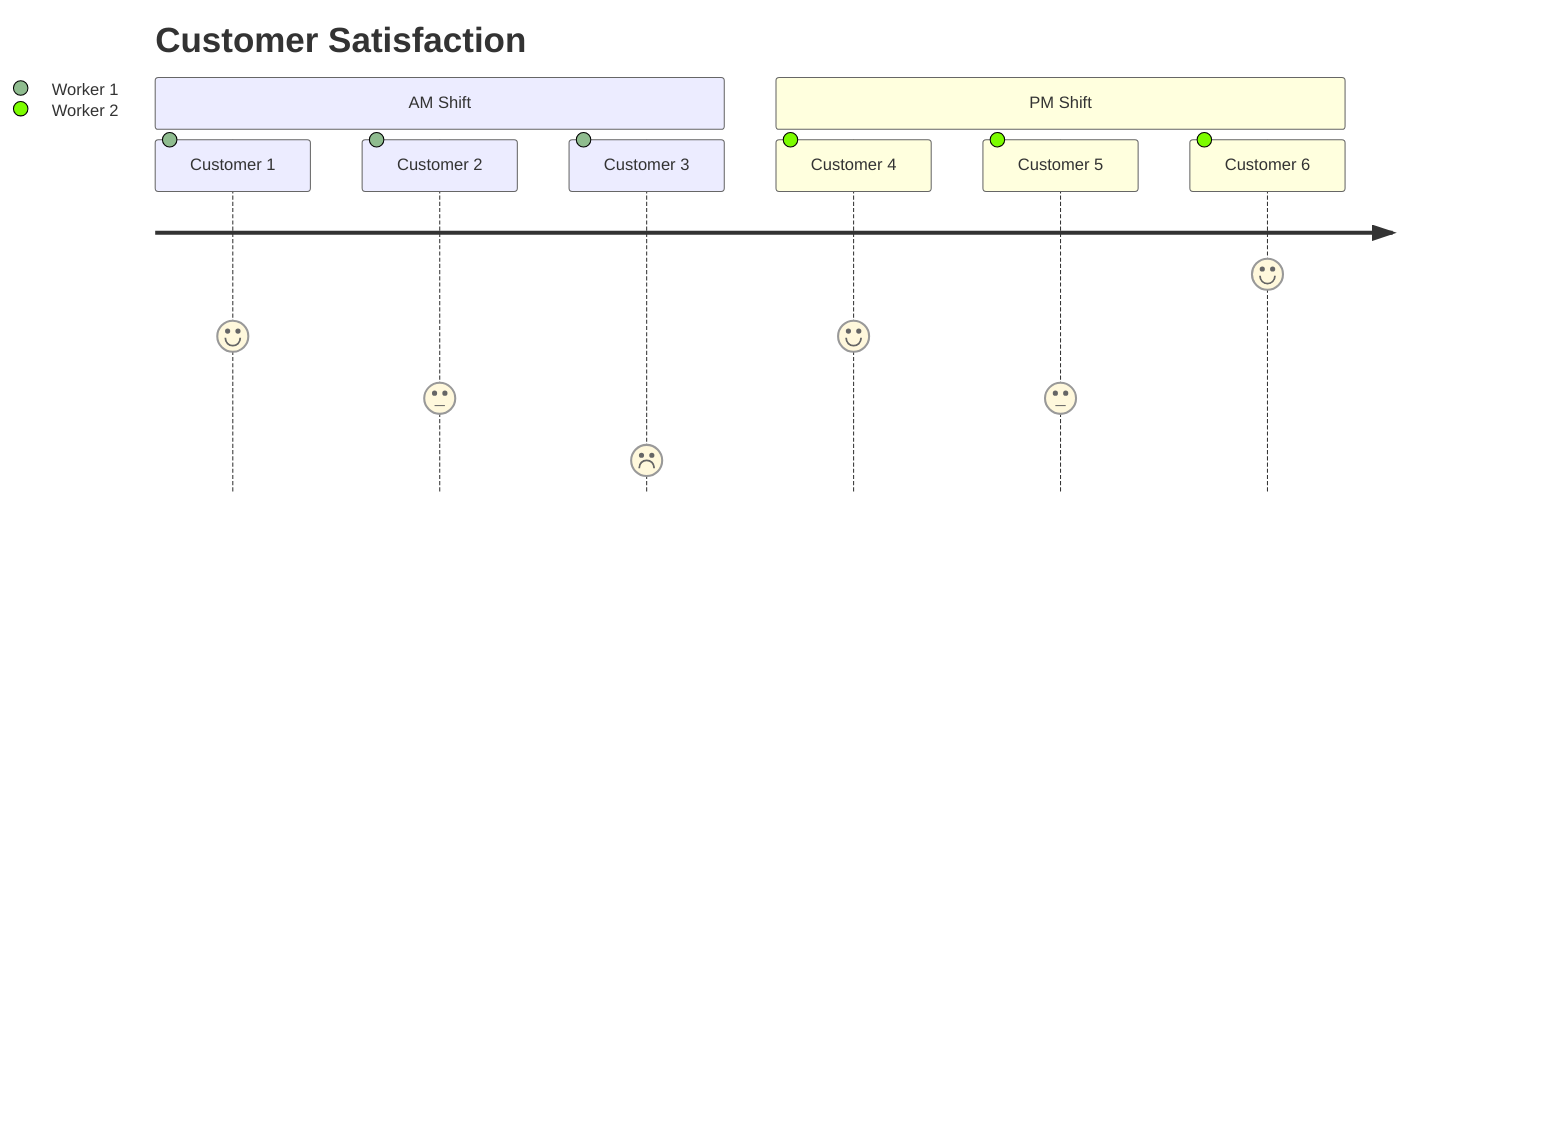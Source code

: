 journey
    title Customer Satisfaction
    section AM Shift
      Customer 1: 5: Worker 1
      Customer 2: 3: Worker 1
      Customer 3: 1: Worker 1
    section PM Shift
      Customer 4: 5: Worker 2
      Customer 5: 3: Worker 2
      Customer 6: 7: Worker 2
